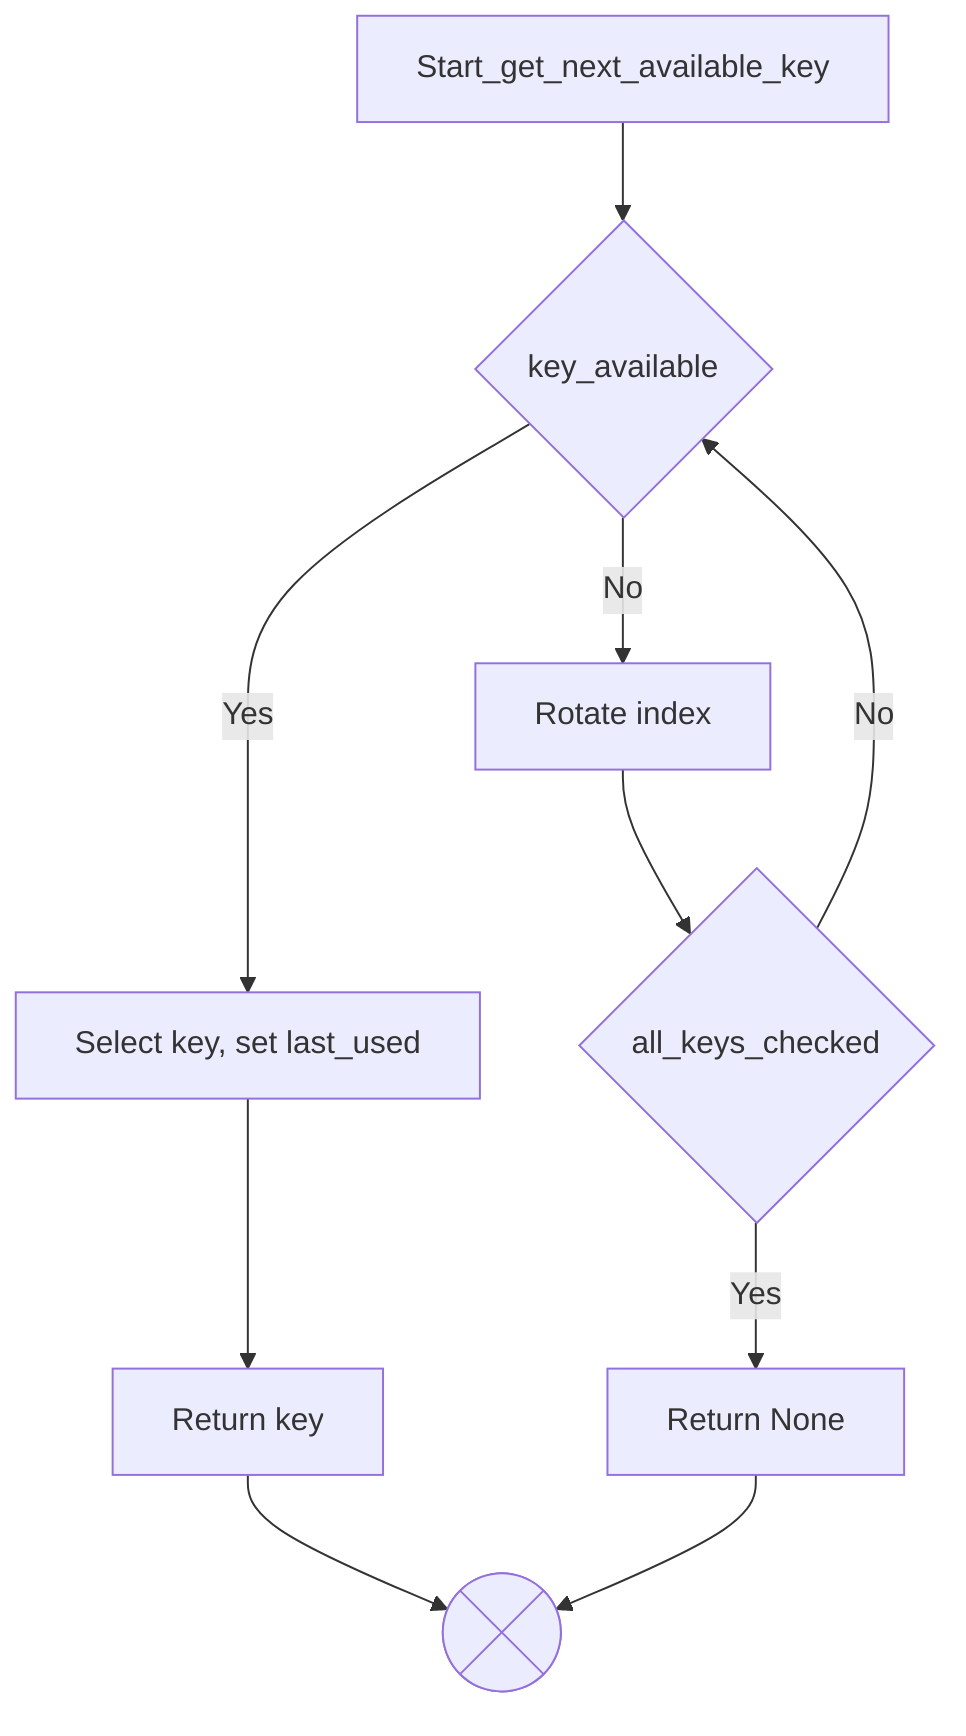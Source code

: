 flowchart TD
    %% =====================
    %% get_next_available_key()
    %% =====================
    A1[Start_get_next_available_key] --> B1{key_available}
    B1 -- Yes --> C1[Select key, set last_used] --> D1[Return key] --> T
    B1 -- No --> E1[Rotate index] --> F1{all_keys_checked}
    F1 -- No --> B1
    F1 -- Yes --> G1[Return None] --> T

    T@{ shape: summary}